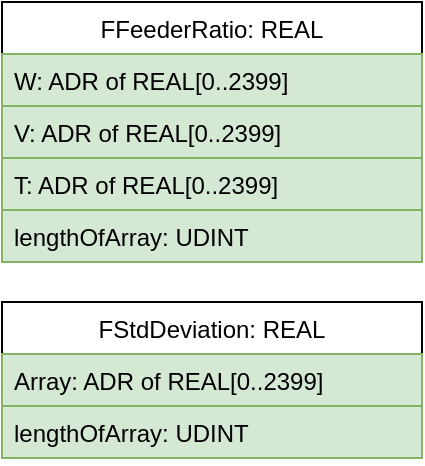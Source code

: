 <mxfile version="14.4.3" type="device"><diagram id="PFx3StOOT5Sb36CSSiI3" name="FeederLib"><mxGraphModel dx="1422" dy="822" grid="1" gridSize="10" guides="1" tooltips="1" connect="1" arrows="1" fold="1" page="1" pageScale="1" pageWidth="827" pageHeight="1169" math="0" shadow="0"><root><mxCell id="0"/><mxCell id="1" parent="0"/><mxCell id="8RqYF1YP7LYsvaY_RTSI-1" value="FFeederRatio: REAL" style="swimlane;fontStyle=0;childLayout=stackLayout;horizontal=1;startSize=26;fillColor=none;horizontalStack=0;resizeParent=1;resizeParentMax=0;resizeLast=0;collapsible=1;marginBottom=0;" vertex="1" parent="1"><mxGeometry x="550" y="200" width="210" height="130" as="geometry"/></mxCell><mxCell id="8RqYF1YP7LYsvaY_RTSI-2" value="W: ADR of REAL[0..2399]" style="text;strokeColor=#82b366;fillColor=#d5e8d4;align=left;verticalAlign=top;spacingLeft=4;spacingRight=4;overflow=hidden;rotatable=0;points=[[0,0.5],[1,0.5]];portConstraint=eastwest;" vertex="1" parent="8RqYF1YP7LYsvaY_RTSI-1"><mxGeometry y="26" width="210" height="26" as="geometry"/></mxCell><mxCell id="8RqYF1YP7LYsvaY_RTSI-3" value="V: ADR of REAL[0..2399]" style="text;strokeColor=#82b366;fillColor=#d5e8d4;align=left;verticalAlign=top;spacingLeft=4;spacingRight=4;overflow=hidden;rotatable=0;points=[[0,0.5],[1,0.5]];portConstraint=eastwest;" vertex="1" parent="8RqYF1YP7LYsvaY_RTSI-1"><mxGeometry y="52" width="210" height="26" as="geometry"/></mxCell><mxCell id="8RqYF1YP7LYsvaY_RTSI-4" value="T: ADR of REAL[0..2399]" style="text;strokeColor=#82b366;fillColor=#d5e8d4;align=left;verticalAlign=top;spacingLeft=4;spacingRight=4;overflow=hidden;rotatable=0;points=[[0,0.5],[1,0.5]];portConstraint=eastwest;" vertex="1" parent="8RqYF1YP7LYsvaY_RTSI-1"><mxGeometry y="78" width="210" height="26" as="geometry"/></mxCell><mxCell id="8RqYF1YP7LYsvaY_RTSI-9" value="lengthOfArray: UDINT" style="text;strokeColor=#82b366;fillColor=#d5e8d4;align=left;verticalAlign=top;spacingLeft=4;spacingRight=4;overflow=hidden;rotatable=0;points=[[0,0.5],[1,0.5]];portConstraint=eastwest;" vertex="1" parent="8RqYF1YP7LYsvaY_RTSI-1"><mxGeometry y="104" width="210" height="26" as="geometry"/></mxCell><mxCell id="8RqYF1YP7LYsvaY_RTSI-5" value="FStdDeviation: REAL" style="swimlane;fontStyle=0;childLayout=stackLayout;horizontal=1;startSize=26;fillColor=none;horizontalStack=0;resizeParent=1;resizeParentMax=0;resizeLast=0;collapsible=1;marginBottom=0;" vertex="1" parent="1"><mxGeometry x="550" y="350" width="210" height="78" as="geometry"/></mxCell><mxCell id="8RqYF1YP7LYsvaY_RTSI-6" value="Array: ADR of REAL[0..2399]" style="text;strokeColor=#82b366;fillColor=#d5e8d4;align=left;verticalAlign=top;spacingLeft=4;spacingRight=4;overflow=hidden;rotatable=0;points=[[0,0.5],[1,0.5]];portConstraint=eastwest;" vertex="1" parent="8RqYF1YP7LYsvaY_RTSI-5"><mxGeometry y="26" width="210" height="26" as="geometry"/></mxCell><mxCell id="8RqYF1YP7LYsvaY_RTSI-10" value="lengthOfArray: UDINT" style="text;strokeColor=#82b366;fillColor=#d5e8d4;align=left;verticalAlign=top;spacingLeft=4;spacingRight=4;overflow=hidden;rotatable=0;points=[[0,0.5],[1,0.5]];portConstraint=eastwest;" vertex="1" parent="8RqYF1YP7LYsvaY_RTSI-5"><mxGeometry y="52" width="210" height="26" as="geometry"/></mxCell></root></mxGraphModel></diagram></mxfile>